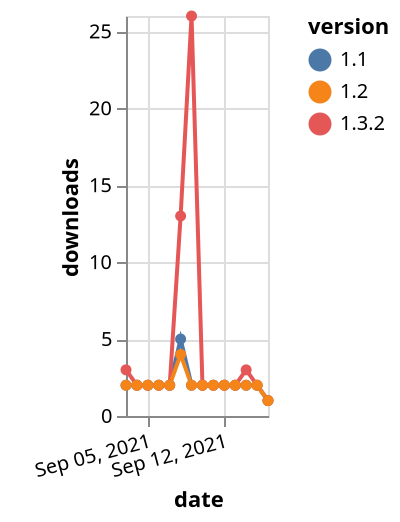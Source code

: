 {"$schema": "https://vega.github.io/schema/vega-lite/v5.json", "description": "A simple bar chart with embedded data.", "data": {"values": [{"date": "2021-09-03", "total": 2817, "delta": 2, "version": "1.1"}, {"date": "2021-09-04", "total": 2819, "delta": 2, "version": "1.1"}, {"date": "2021-09-05", "total": 2821, "delta": 2, "version": "1.1"}, {"date": "2021-09-06", "total": 2823, "delta": 2, "version": "1.1"}, {"date": "2021-09-07", "total": 2825, "delta": 2, "version": "1.1"}, {"date": "2021-09-08", "total": 2830, "delta": 5, "version": "1.1"}, {"date": "2021-09-09", "total": 2832, "delta": 2, "version": "1.1"}, {"date": "2021-09-10", "total": 2834, "delta": 2, "version": "1.1"}, {"date": "2021-09-11", "total": 2836, "delta": 2, "version": "1.1"}, {"date": "2021-09-12", "total": 2838, "delta": 2, "version": "1.1"}, {"date": "2021-09-13", "total": 2840, "delta": 2, "version": "1.1"}, {"date": "2021-09-14", "total": 2842, "delta": 2, "version": "1.1"}, {"date": "2021-09-15", "total": 2844, "delta": 2, "version": "1.1"}, {"date": "2021-09-16", "total": 2845, "delta": 1, "version": "1.1"}, {"date": "2021-09-03", "total": 3148, "delta": 3, "version": "1.3.2"}, {"date": "2021-09-04", "total": 3150, "delta": 2, "version": "1.3.2"}, {"date": "2021-09-05", "total": 3152, "delta": 2, "version": "1.3.2"}, {"date": "2021-09-06", "total": 3154, "delta": 2, "version": "1.3.2"}, {"date": "2021-09-07", "total": 3156, "delta": 2, "version": "1.3.2"}, {"date": "2021-09-08", "total": 3169, "delta": 13, "version": "1.3.2"}, {"date": "2021-09-09", "total": 3195, "delta": 26, "version": "1.3.2"}, {"date": "2021-09-10", "total": 3197, "delta": 2, "version": "1.3.2"}, {"date": "2021-09-11", "total": 3199, "delta": 2, "version": "1.3.2"}, {"date": "2021-09-12", "total": 3201, "delta": 2, "version": "1.3.2"}, {"date": "2021-09-13", "total": 3203, "delta": 2, "version": "1.3.2"}, {"date": "2021-09-14", "total": 3206, "delta": 3, "version": "1.3.2"}, {"date": "2021-09-15", "total": 3208, "delta": 2, "version": "1.3.2"}, {"date": "2021-09-16", "total": 3209, "delta": 1, "version": "1.3.2"}, {"date": "2021-09-03", "total": 2791, "delta": 2, "version": "1.2"}, {"date": "2021-09-04", "total": 2793, "delta": 2, "version": "1.2"}, {"date": "2021-09-05", "total": 2795, "delta": 2, "version": "1.2"}, {"date": "2021-09-06", "total": 2797, "delta": 2, "version": "1.2"}, {"date": "2021-09-07", "total": 2799, "delta": 2, "version": "1.2"}, {"date": "2021-09-08", "total": 2803, "delta": 4, "version": "1.2"}, {"date": "2021-09-09", "total": 2805, "delta": 2, "version": "1.2"}, {"date": "2021-09-10", "total": 2807, "delta": 2, "version": "1.2"}, {"date": "2021-09-11", "total": 2809, "delta": 2, "version": "1.2"}, {"date": "2021-09-12", "total": 2811, "delta": 2, "version": "1.2"}, {"date": "2021-09-13", "total": 2813, "delta": 2, "version": "1.2"}, {"date": "2021-09-14", "total": 2815, "delta": 2, "version": "1.2"}, {"date": "2021-09-15", "total": 2817, "delta": 2, "version": "1.2"}, {"date": "2021-09-16", "total": 2818, "delta": 1, "version": "1.2"}]}, "width": "container", "mark": {"type": "line", "point": {"filled": true}}, "encoding": {"x": {"field": "date", "type": "temporal", "timeUnit": "yearmonthdate", "title": "date", "axis": {"labelAngle": -15}}, "y": {"field": "delta", "type": "quantitative", "title": "downloads"}, "color": {"field": "version", "type": "nominal"}, "tooltip": {"field": "delta"}}}